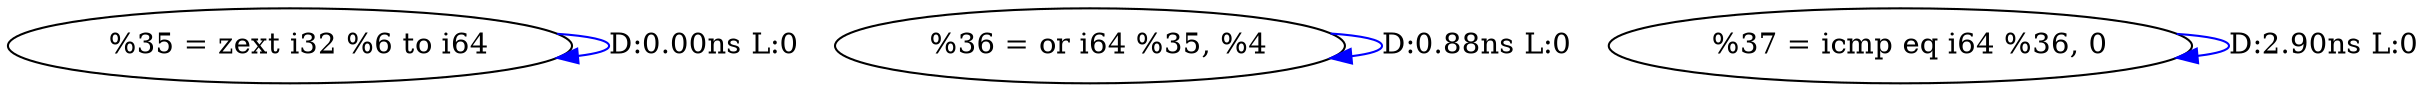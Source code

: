 digraph {
Node0x3337690[label="  %35 = zext i32 %6 to i64"];
Node0x3337690 -> Node0x3337690[label="D:0.00ns L:0",color=blue];
Node0x3337770[label="  %36 = or i64 %35, %4"];
Node0x3337770 -> Node0x3337770[label="D:0.88ns L:0",color=blue];
Node0x3337850[label="  %37 = icmp eq i64 %36, 0"];
Node0x3337850 -> Node0x3337850[label="D:2.90ns L:0",color=blue];
}
